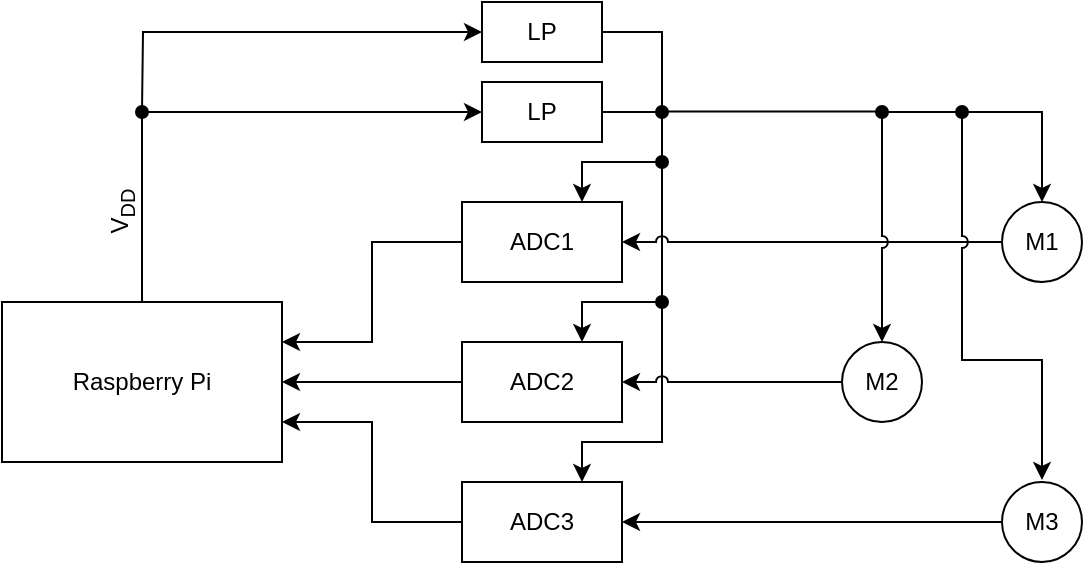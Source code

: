 <mxfile version="14.5.3" type="github">
  <diagram id="YzbuWgH1EYbana974IAb" name="Page-1">
    <mxGraphModel dx="677" dy="363" grid="1" gridSize="10" guides="1" tooltips="1" connect="1" arrows="1" fold="1" page="1" pageScale="1" pageWidth="827" pageHeight="1169" math="0" shadow="0">
      <root>
        <mxCell id="0" />
        <mxCell id="1" parent="0" />
        <mxCell id="Wzdw9sVgJ23WoQxjr1G9-15" style="edgeStyle=orthogonalEdgeStyle;rounded=0;orthogonalLoop=1;jettySize=auto;html=1;exitX=0;exitY=0.5;exitDx=0;exitDy=0;entryX=1;entryY=0.25;entryDx=0;entryDy=0;" edge="1" parent="1" source="Wzdw9sVgJ23WoQxjr1G9-1" target="Wzdw9sVgJ23WoQxjr1G9-14">
          <mxGeometry relative="1" as="geometry" />
        </mxCell>
        <mxCell id="Wzdw9sVgJ23WoQxjr1G9-21" style="edgeStyle=orthogonalEdgeStyle;rounded=0;orthogonalLoop=1;jettySize=auto;html=1;exitX=0.75;exitY=0;exitDx=0;exitDy=0;entryX=1;entryY=0.5;entryDx=0;entryDy=0;endArrow=none;endFill=0;startArrow=classic;startFill=1;" edge="1" parent="1" source="Wzdw9sVgJ23WoQxjr1G9-1" target="Wzdw9sVgJ23WoQxjr1G9-19">
          <mxGeometry relative="1" as="geometry">
            <Array as="points">
              <mxPoint x="380" y="220" />
              <mxPoint x="420" y="220" />
              <mxPoint x="420" y="195" />
            </Array>
          </mxGeometry>
        </mxCell>
        <mxCell id="Wzdw9sVgJ23WoQxjr1G9-1" value="ADC1" style="rounded=0;whiteSpace=wrap;html=1;" vertex="1" parent="1">
          <mxGeometry x="320" y="240" width="80" height="40" as="geometry" />
        </mxCell>
        <mxCell id="Wzdw9sVgJ23WoQxjr1G9-16" style="edgeStyle=orthogonalEdgeStyle;rounded=0;orthogonalLoop=1;jettySize=auto;html=1;exitX=0;exitY=0.5;exitDx=0;exitDy=0;entryX=1;entryY=0.5;entryDx=0;entryDy=0;" edge="1" parent="1" source="Wzdw9sVgJ23WoQxjr1G9-2" target="Wzdw9sVgJ23WoQxjr1G9-14">
          <mxGeometry relative="1" as="geometry" />
        </mxCell>
        <mxCell id="Wzdw9sVgJ23WoQxjr1G9-23" style="edgeStyle=orthogonalEdgeStyle;rounded=0;orthogonalLoop=1;jettySize=auto;html=1;exitX=0.75;exitY=0;exitDx=0;exitDy=0;endArrow=oval;endFill=1;jumpStyle=arc;startArrow=classic;startFill=1;" edge="1" parent="1" source="Wzdw9sVgJ23WoQxjr1G9-2">
          <mxGeometry relative="1" as="geometry">
            <mxPoint x="420" y="220" as="targetPoint" />
            <Array as="points">
              <mxPoint x="380" y="290" />
              <mxPoint x="420" y="290" />
            </Array>
          </mxGeometry>
        </mxCell>
        <mxCell id="Wzdw9sVgJ23WoQxjr1G9-2" value="ADC2" style="rounded=0;whiteSpace=wrap;html=1;" vertex="1" parent="1">
          <mxGeometry x="320" y="310" width="80" height="40" as="geometry" />
        </mxCell>
        <mxCell id="Wzdw9sVgJ23WoQxjr1G9-17" style="edgeStyle=orthogonalEdgeStyle;rounded=0;orthogonalLoop=1;jettySize=auto;html=1;exitX=0;exitY=0.5;exitDx=0;exitDy=0;entryX=1;entryY=0.75;entryDx=0;entryDy=0;" edge="1" parent="1" source="Wzdw9sVgJ23WoQxjr1G9-3" target="Wzdw9sVgJ23WoQxjr1G9-14">
          <mxGeometry relative="1" as="geometry" />
        </mxCell>
        <mxCell id="Wzdw9sVgJ23WoQxjr1G9-24" style="edgeStyle=orthogonalEdgeStyle;rounded=0;orthogonalLoop=1;jettySize=auto;html=1;exitX=0.75;exitY=0;exitDx=0;exitDy=0;endArrow=oval;endFill=1;jumpStyle=arc;startArrow=classic;startFill=1;" edge="1" parent="1" source="Wzdw9sVgJ23WoQxjr1G9-3">
          <mxGeometry relative="1" as="geometry">
            <mxPoint x="420" y="290" as="targetPoint" />
            <Array as="points">
              <mxPoint x="380" y="360" />
              <mxPoint x="420" y="360" />
            </Array>
          </mxGeometry>
        </mxCell>
        <mxCell id="Wzdw9sVgJ23WoQxjr1G9-3" value="ADC3" style="rounded=0;whiteSpace=wrap;html=1;" vertex="1" parent="1">
          <mxGeometry x="320" y="380" width="80" height="40" as="geometry" />
        </mxCell>
        <mxCell id="Wzdw9sVgJ23WoQxjr1G9-11" style="edgeStyle=orthogonalEdgeStyle;rounded=0;orthogonalLoop=1;jettySize=auto;html=1;exitX=0;exitY=0.5;exitDx=0;exitDy=0;entryX=1;entryY=0.5;entryDx=0;entryDy=0;jumpStyle=arc;" edge="1" parent="1" source="Wzdw9sVgJ23WoQxjr1G9-4" target="Wzdw9sVgJ23WoQxjr1G9-1">
          <mxGeometry relative="1" as="geometry" />
        </mxCell>
        <mxCell id="Wzdw9sVgJ23WoQxjr1G9-33" style="edgeStyle=orthogonalEdgeStyle;rounded=0;jumpStyle=arc;orthogonalLoop=1;jettySize=auto;html=1;startArrow=classic;startFill=1;endArrow=oval;endFill=1;exitX=0.5;exitY=0;exitDx=0;exitDy=0;" edge="1" parent="1" source="Wzdw9sVgJ23WoQxjr1G9-4">
          <mxGeometry relative="1" as="geometry">
            <mxPoint x="530" y="195" as="targetPoint" />
            <mxPoint x="610" y="230" as="sourcePoint" />
            <Array as="points">
              <mxPoint x="610" y="195" />
            </Array>
          </mxGeometry>
        </mxCell>
        <mxCell id="Wzdw9sVgJ23WoQxjr1G9-4" value="M1" style="ellipse;whiteSpace=wrap;html=1;aspect=fixed;" vertex="1" parent="1">
          <mxGeometry x="590" y="240" width="40" height="40" as="geometry" />
        </mxCell>
        <mxCell id="Wzdw9sVgJ23WoQxjr1G9-12" style="edgeStyle=orthogonalEdgeStyle;rounded=0;orthogonalLoop=1;jettySize=auto;html=1;exitX=0;exitY=0.5;exitDx=0;exitDy=0;entryX=1;entryY=0.5;entryDx=0;entryDy=0;jumpStyle=arc;" edge="1" parent="1" source="Wzdw9sVgJ23WoQxjr1G9-7" target="Wzdw9sVgJ23WoQxjr1G9-3">
          <mxGeometry relative="1" as="geometry" />
        </mxCell>
        <mxCell id="Wzdw9sVgJ23WoQxjr1G9-7" value="M3" style="ellipse;whiteSpace=wrap;html=1;aspect=fixed;" vertex="1" parent="1">
          <mxGeometry x="590" y="380" width="40" height="40" as="geometry" />
        </mxCell>
        <mxCell id="Wzdw9sVgJ23WoQxjr1G9-10" style="edgeStyle=orthogonalEdgeStyle;rounded=0;orthogonalLoop=1;jettySize=auto;html=1;jumpStyle=arc;" edge="1" parent="1" source="Wzdw9sVgJ23WoQxjr1G9-8" target="Wzdw9sVgJ23WoQxjr1G9-2">
          <mxGeometry relative="1" as="geometry" />
        </mxCell>
        <mxCell id="Wzdw9sVgJ23WoQxjr1G9-8" value="M2" style="ellipse;whiteSpace=wrap;html=1;aspect=fixed;" vertex="1" parent="1">
          <mxGeometry x="510" y="310" width="40" height="40" as="geometry" />
        </mxCell>
        <mxCell id="Wzdw9sVgJ23WoQxjr1G9-14" value="Raspberry Pi" style="rounded=0;whiteSpace=wrap;html=1;" vertex="1" parent="1">
          <mxGeometry x="90" y="290" width="140" height="80" as="geometry" />
        </mxCell>
        <mxCell id="Wzdw9sVgJ23WoQxjr1G9-32" style="edgeStyle=orthogonalEdgeStyle;rounded=0;jumpStyle=arc;orthogonalLoop=1;jettySize=auto;html=1;exitX=0;exitY=0.5;exitDx=0;exitDy=0;endArrow=oval;endFill=1;startArrow=classic;startFill=1;" edge="1" parent="1" source="Wzdw9sVgJ23WoQxjr1G9-18">
          <mxGeometry relative="1" as="geometry">
            <mxPoint x="160" y="195" as="targetPoint" />
            <mxPoint x="330" y="160" as="sourcePoint" />
          </mxGeometry>
        </mxCell>
        <mxCell id="Wzdw9sVgJ23WoQxjr1G9-35" style="edgeStyle=orthogonalEdgeStyle;rounded=0;jumpStyle=arc;orthogonalLoop=1;jettySize=auto;html=1;exitX=1;exitY=0.5;exitDx=0;exitDy=0;startArrow=none;startFill=0;endArrow=oval;endFill=1;" edge="1" parent="1" source="Wzdw9sVgJ23WoQxjr1G9-18">
          <mxGeometry relative="1" as="geometry">
            <mxPoint x="420" y="195" as="targetPoint" />
            <mxPoint x="390" y="160" as="sourcePoint" />
            <Array as="points">
              <mxPoint x="420" y="155" />
            </Array>
          </mxGeometry>
        </mxCell>
        <mxCell id="Wzdw9sVgJ23WoQxjr1G9-18" value="LP" style="rounded=0;whiteSpace=wrap;html=1;" vertex="1" parent="1">
          <mxGeometry x="330" y="140" width="60" height="30" as="geometry" />
        </mxCell>
        <mxCell id="Wzdw9sVgJ23WoQxjr1G9-31" style="edgeStyle=orthogonalEdgeStyle;rounded=0;jumpStyle=arc;orthogonalLoop=1;jettySize=auto;html=1;entryX=0.5;entryY=0;entryDx=0;entryDy=0;endArrow=none;endFill=0;startArrow=classic;startFill=1;" edge="1" parent="1" source="Wzdw9sVgJ23WoQxjr1G9-19" target="Wzdw9sVgJ23WoQxjr1G9-14">
          <mxGeometry relative="1" as="geometry">
            <Array as="points">
              <mxPoint x="160" y="195" />
            </Array>
          </mxGeometry>
        </mxCell>
        <mxCell id="Wzdw9sVgJ23WoQxjr1G9-19" value="LP" style="rounded=0;whiteSpace=wrap;html=1;" vertex="1" parent="1">
          <mxGeometry x="330" y="180" width="60" height="30" as="geometry" />
        </mxCell>
        <mxCell id="Wzdw9sVgJ23WoQxjr1G9-34" value="" style="endArrow=none;html=1;" edge="1" parent="1">
          <mxGeometry width="50" height="50" relative="1" as="geometry">
            <mxPoint x="530" y="194.8" as="sourcePoint" />
            <mxPoint x="420" y="194.8" as="targetPoint" />
          </mxGeometry>
        </mxCell>
        <mxCell id="Wzdw9sVgJ23WoQxjr1G9-36" value="" style="endArrow=classic;html=1;entryX=0.5;entryY=0;entryDx=0;entryDy=0;jumpStyle=arc;" edge="1" parent="1" target="Wzdw9sVgJ23WoQxjr1G9-8">
          <mxGeometry width="50" height="50" relative="1" as="geometry">
            <mxPoint x="530" y="196" as="sourcePoint" />
            <mxPoint x="420" y="236" as="targetPoint" />
          </mxGeometry>
        </mxCell>
        <mxCell id="Wzdw9sVgJ23WoQxjr1G9-37" value="" style="endArrow=classic;html=1;entryX=0.5;entryY=0;entryDx=0;entryDy=0;rounded=0;startArrow=oval;startFill=1;jumpStyle=arc;" edge="1" parent="1">
          <mxGeometry width="50" height="50" relative="1" as="geometry">
            <mxPoint x="570" y="195" as="sourcePoint" />
            <mxPoint x="610" y="379" as="targetPoint" />
            <Array as="points">
              <mxPoint x="570" y="279" />
              <mxPoint x="570" y="319" />
              <mxPoint x="610" y="319" />
            </Array>
          </mxGeometry>
        </mxCell>
        <mxCell id="Wzdw9sVgJ23WoQxjr1G9-38" value="V&lt;sub&gt;DD&lt;/sub&gt;" style="text;html=1;align=center;verticalAlign=middle;resizable=0;points=[];autosize=1;rotation=-90;" vertex="1" parent="1">
          <mxGeometry x="130" y="230" width="40" height="30" as="geometry" />
        </mxCell>
      </root>
    </mxGraphModel>
  </diagram>
</mxfile>
